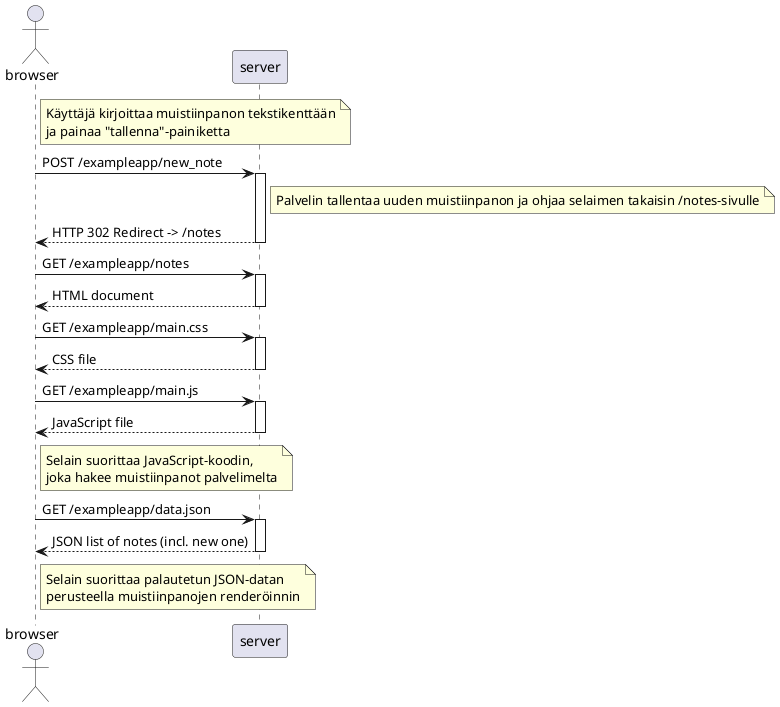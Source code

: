 @startuml

actor browser
participant server

note right of browser
Käyttäjä kirjoittaa muistiinpanon tekstikenttään
ja painaa "tallenna"-painiketta
end note

browser -> server : POST /exampleapp/new_note
activate server
note right of server
Palvelin tallentaa uuden muistiinpanon ja ohjaa selaimen takaisin /notes-sivulle
end note
server --> browser : HTTP 302 Redirect -> /notes
deactivate server

browser -> server : GET /exampleapp/notes
activate server
server --> browser : HTML document
deactivate server

browser -> server : GET /exampleapp/main.css
activate server
server --> browser : CSS file
deactivate server

browser -> server : GET /exampleapp/main.js
activate server
server --> browser : JavaScript file
deactivate server

note right of browser
Selain suorittaa JavaScript-koodin,
joka hakee muistiinpanot palvelimelta
end note

browser -> server : GET /exampleapp/data.json
activate server
server --> browser : JSON list of notes (incl. new one)
deactivate server

note right of browser
Selain suorittaa palautetun JSON-datan
perusteella muistiinpanojen renderöinnin
end note

@enduml


